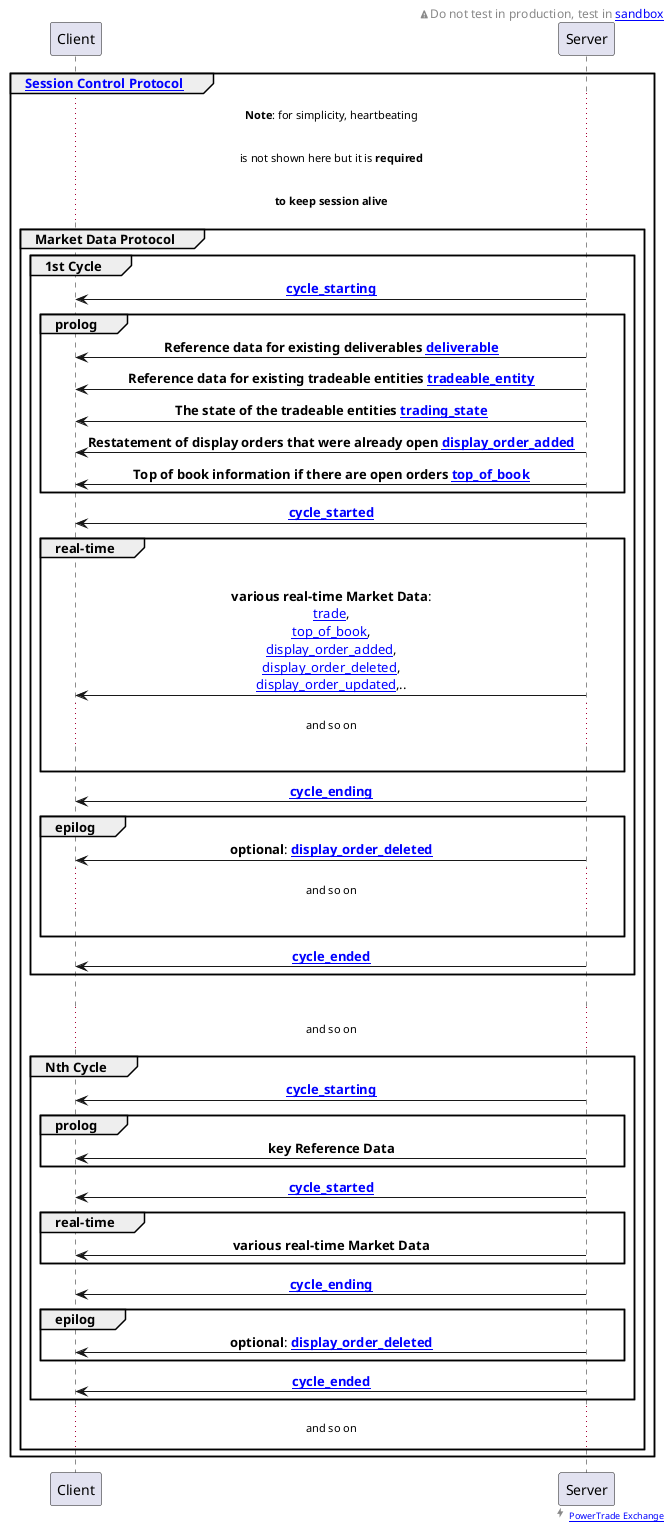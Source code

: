 @startuml market_data_protocol

' to support time duration and delays:
'!pragma teoz true

'skinparam handwritten true
'skinparam shadowing false

'skinparam monochrome true
skinparam sequenceMessageAlign center

'skinparam title {
'    BorderRoundCorner 5
'    BorderThickness 1
'    BorderColor black
'    BackgroundColor WhiteSmoke
'}

    '<font color=black>Warning:</font>
right header
    <size:12><&warning>Do not test in production, test in [[#WS_API_Services_Sandbox sandbox]]</size>
endheader

right footer <size:15><&bolt></size> <size:9>[[https://power.trade PowerTrade Exchange]]</size>

'entity Client
'entity Server

group <b>[[#session_control_with_auth Session Control Protocol]]</b>

    ... <b>Note</b>: for simplicity, heartbeating ...
    ... is not shown here but it is <b>required</b> ...
    ... <b>to keep session alive</b> ...

    group <b>Market Data Protocol</b>

        group 1st Cycle

            Client <- Server : <b>[[#cycle_starting cycle_starting]]</b>

            group prolog
                Client <- Server : <b>Reference data for existing deliverables</b> <b>[[#deliverable deliverable]]</b>
                Client <- Server : <b>Reference data for existing tradeable entities</b> <b>[[#tradeable_entity tradeable_entity]]</b>
                Client <- Server : <b>The state of the tradeable entities</b> <b>[[#trading_state trading_state]]</b>
                Client <- Server : <b>Restatement of display orders that were already open</b> <b>[[#display_order_added display_order_added]]</b>
                Client <- Server : <b>Top of book information if there are open orders</b> <b>[[#top_of_book top_of_book]]</b>
            end

            Client <- Server : <b>[[#cycle_started cycle_started]]</b>

            group real-time
                |||
                Client <- Server : <b>various real-time Market Data</b>:\n[[#trade trade]],\n[[#top_of_book top_of_book]],\n[[#display_order_added display_order_added]],\n[[#display_order_deleted display_order_deleted]],\n[[#display_order_updated display_order_updated]],..
                ... and so on ...
                |||
            end

            Client <- Server : <b>[[#cycle_ending cycle_ending]]</b>

            group epilog
                Client <- Server : <b>optional</b>: <b>[[#display_order_deleted display_order_deleted]]</b>
                ... and so on ...
                |||
            end

            Client <- Server : <b>[[#cycle_ended cycle_ended]]</b>
        end
        |||
        ... and so on ...
        group Nth Cycle
            Client <- Server : <b>[[#cycle_starting cycle_starting]]</b>

            group prolog
                Client <- Server : <b>key Reference Data</b>
            end

            Client <- Server : <b>[[#cycle_started cycle_started]]</b>

            group real-time
                Client <- Server : <b>various real-time Market Data</b>
            end

            Client <- Server : <b>[[#cycle_ending cycle_ending]]</b>

            group epilog
                Client <- Server : <b>optional</b>: <b>[[#display_order_deleted display_order_deleted]]</b>
            end

            Client <- Server : <b>[[#cycle_ended cycle_ended]]</b>
        end
        ... and so on ...
    end
end

@enduml
